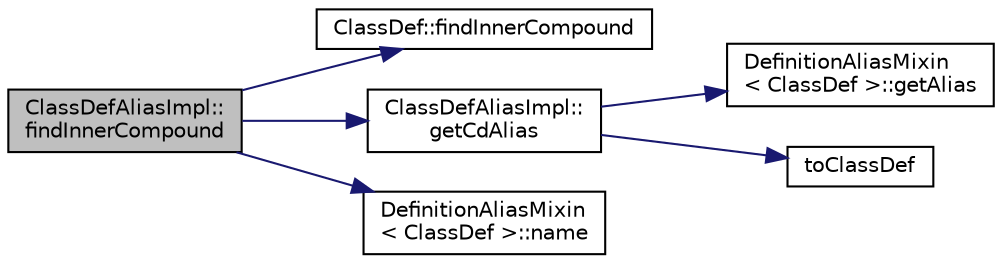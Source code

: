 digraph "ClassDefAliasImpl::findInnerCompound"
{
 // LATEX_PDF_SIZE
  edge [fontname="Helvetica",fontsize="10",labelfontname="Helvetica",labelfontsize="10"];
  node [fontname="Helvetica",fontsize="10",shape=record];
  rankdir="LR";
  Node1 [label="ClassDefAliasImpl::\lfindInnerCompound",height=0.2,width=0.4,color="black", fillcolor="grey75", style="filled", fontcolor="black",tooltip=" "];
  Node1 -> Node2 [color="midnightblue",fontsize="10",style="solid"];
  Node2 [label="ClassDef::findInnerCompound",height=0.2,width=0.4,color="black", fillcolor="white", style="filled",URL="$classClassDef.html#af158ff26690f46d57ccc0ced2fd3ba8f",tooltip=" "];
  Node1 -> Node3 [color="midnightblue",fontsize="10",style="solid"];
  Node3 [label="ClassDefAliasImpl::\lgetCdAlias",height=0.2,width=0.4,color="black", fillcolor="white", style="filled",URL="$classClassDefAliasImpl.html#ab1366e62ee0c1a0e917952eb62b3fcab",tooltip=" "];
  Node3 -> Node4 [color="midnightblue",fontsize="10",style="solid"];
  Node4 [label="DefinitionAliasMixin\l\< ClassDef \>::getAlias",height=0.2,width=0.4,color="black", fillcolor="white", style="filled",URL="$classDefinitionAliasMixin.html#a69970921105b4e7d6aebca0b297a9393",tooltip=" "];
  Node3 -> Node5 [color="midnightblue",fontsize="10",style="solid"];
  Node5 [label="toClassDef",height=0.2,width=0.4,color="black", fillcolor="white", style="filled",URL="$classdef_8cpp.html#ac7e9d22a4c24e745c1ab16d0af527da2",tooltip=" "];
  Node1 -> Node6 [color="midnightblue",fontsize="10",style="solid"];
  Node6 [label="DefinitionAliasMixin\l\< ClassDef \>::name",height=0.2,width=0.4,color="black", fillcolor="white", style="filled",URL="$classDefinitionAliasMixin.html#a676c69ce70a1f30639296b187c26869e",tooltip=" "];
}
